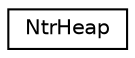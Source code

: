 digraph "Graphical Class Hierarchy"
{
  edge [fontname="Helvetica",fontsize="10",labelfontname="Helvetica",labelfontsize="10"];
  node [fontname="Helvetica",fontsize="10",shape=record];
  rankdir="LR";
  Node0 [label="NtrHeap",height=0.2,width=0.4,color="black", fillcolor="white", style="filled",URL="$structNtrHeap.html",tooltip="Heap-based priority queue. "];
}
